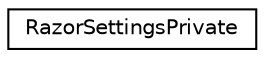 digraph G
{
  edge [fontname="Helvetica",fontsize="10",labelfontname="Helvetica",labelfontsize="10"];
  node [fontname="Helvetica",fontsize="10",shape=record];
  rankdir=LR;
  Node1 [label="RazorSettingsPrivate",height=0.2,width=0.4,color="black", fillcolor="white", style="filled",URL="$classRazorSettingsPrivate.html"];
}
